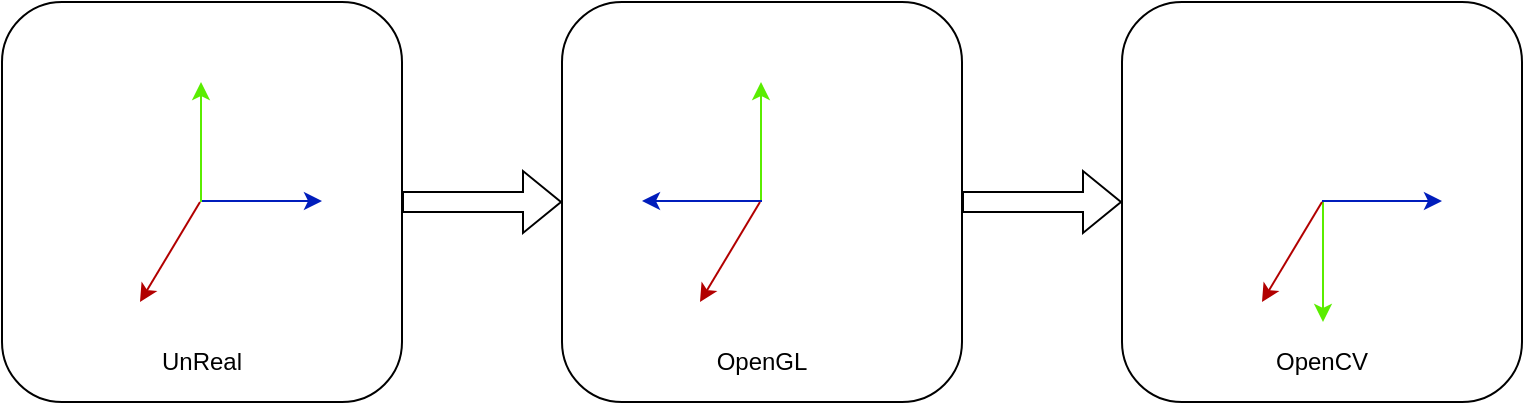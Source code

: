 <mxfile version="20.2.7" type="device"><diagram id="kgpKYQtTHZ0yAKxKKP6v" name="Page-1"><mxGraphModel dx="976" dy="619" grid="1" gridSize="10" guides="1" tooltips="1" connect="1" arrows="1" fold="1" page="1" pageScale="1" pageWidth="850" pageHeight="1100" math="0" shadow="0"><root><mxCell id="0"/><mxCell id="1" parent="0"/><mxCell id="9ZMnWGJaYt1q1GNP4IAx-1" value="" style="rounded=1;whiteSpace=wrap;html=1;" vertex="1" parent="1"><mxGeometry x="40" y="200" width="200" height="200" as="geometry"/></mxCell><mxCell id="9ZMnWGJaYt1q1GNP4IAx-4" value="" style="endArrow=classic;html=1;rounded=0;fillColor=#0050ef;strokeColor=#5AED00;" edge="1" parent="1"><mxGeometry width="50" height="50" relative="1" as="geometry"><mxPoint x="139.5" y="300" as="sourcePoint"/><mxPoint x="139.5" y="240" as="targetPoint"/></mxGeometry></mxCell><mxCell id="9ZMnWGJaYt1q1GNP4IAx-6" value="" style="endArrow=classic;html=1;rounded=0;fillColor=#0050ef;strokeColor=#001DBC;" edge="1" parent="1"><mxGeometry width="50" height="50" relative="1" as="geometry"><mxPoint x="140" y="299.5" as="sourcePoint"/><mxPoint x="200" y="299.5" as="targetPoint"/></mxGeometry></mxCell><mxCell id="9ZMnWGJaYt1q1GNP4IAx-8" value="" style="endArrow=classic;html=1;rounded=0;fillColor=#e51400;strokeColor=#B20000;" edge="1" parent="1"><mxGeometry width="50" height="50" relative="1" as="geometry"><mxPoint x="139" y="300" as="sourcePoint"/><mxPoint x="109" y="350" as="targetPoint"/></mxGeometry></mxCell><mxCell id="9ZMnWGJaYt1q1GNP4IAx-10" value="" style="rounded=1;whiteSpace=wrap;html=1;" vertex="1" parent="1"><mxGeometry x="320" y="200" width="200" height="200" as="geometry"/></mxCell><mxCell id="9ZMnWGJaYt1q1GNP4IAx-11" value="" style="endArrow=classic;html=1;rounded=0;fillColor=#0050ef;strokeColor=#5AED00;" edge="1" parent="1"><mxGeometry width="50" height="50" relative="1" as="geometry"><mxPoint x="419.5" y="300" as="sourcePoint"/><mxPoint x="419.5" y="240" as="targetPoint"/></mxGeometry></mxCell><mxCell id="9ZMnWGJaYt1q1GNP4IAx-12" value="" style="endArrow=classic;html=1;rounded=0;fillColor=#0050ef;strokeColor=#001DBC;" edge="1" parent="1"><mxGeometry width="50" height="50" relative="1" as="geometry"><mxPoint x="420" y="299.5" as="sourcePoint"/><mxPoint x="360" y="299.5" as="targetPoint"/></mxGeometry></mxCell><mxCell id="9ZMnWGJaYt1q1GNP4IAx-13" value="" style="endArrow=classic;html=1;rounded=0;fillColor=#e51400;strokeColor=#B20000;" edge="1" parent="1"><mxGeometry width="50" height="50" relative="1" as="geometry"><mxPoint x="419" y="300" as="sourcePoint"/><mxPoint x="389" y="350" as="targetPoint"/></mxGeometry></mxCell><mxCell id="9ZMnWGJaYt1q1GNP4IAx-14" value="" style="rounded=1;whiteSpace=wrap;html=1;" vertex="1" parent="1"><mxGeometry x="600" y="200" width="200" height="200" as="geometry"/></mxCell><mxCell id="9ZMnWGJaYt1q1GNP4IAx-15" value="" style="endArrow=classic;html=1;rounded=0;fillColor=#0050ef;strokeColor=#5AED00;" edge="1" parent="1"><mxGeometry width="50" height="50" relative="1" as="geometry"><mxPoint x="700.5" y="300" as="sourcePoint"/><mxPoint x="700.5" y="360" as="targetPoint"/></mxGeometry></mxCell><mxCell id="9ZMnWGJaYt1q1GNP4IAx-16" value="" style="endArrow=classic;html=1;rounded=0;fillColor=#0050ef;strokeColor=#001DBC;" edge="1" parent="1"><mxGeometry width="50" height="50" relative="1" as="geometry"><mxPoint x="700" y="299.5" as="sourcePoint"/><mxPoint x="760" y="299.5" as="targetPoint"/></mxGeometry></mxCell><mxCell id="9ZMnWGJaYt1q1GNP4IAx-17" value="" style="endArrow=classic;html=1;rounded=0;fillColor=#e51400;strokeColor=#B20000;" edge="1" parent="1"><mxGeometry width="50" height="50" relative="1" as="geometry"><mxPoint x="700" y="300" as="sourcePoint"/><mxPoint x="670" y="350" as="targetPoint"/></mxGeometry></mxCell><mxCell id="9ZMnWGJaYt1q1GNP4IAx-18" value="" style="shape=flexArrow;endArrow=classic;html=1;rounded=0;entryX=0;entryY=0.5;entryDx=0;entryDy=0;" edge="1" parent="1" target="9ZMnWGJaYt1q1GNP4IAx-10"><mxGeometry width="50" height="50" relative="1" as="geometry"><mxPoint x="240" y="300" as="sourcePoint"/><mxPoint x="290" y="250" as="targetPoint"/></mxGeometry></mxCell><mxCell id="9ZMnWGJaYt1q1GNP4IAx-19" value="" style="shape=flexArrow;endArrow=classic;html=1;rounded=0;entryX=0;entryY=0.5;entryDx=0;entryDy=0;" edge="1" parent="1" target="9ZMnWGJaYt1q1GNP4IAx-14"><mxGeometry width="50" height="50" relative="1" as="geometry"><mxPoint x="520" y="300" as="sourcePoint"/><mxPoint x="570" y="250" as="targetPoint"/></mxGeometry></mxCell><mxCell id="9ZMnWGJaYt1q1GNP4IAx-31" value="OpenGL" style="shape=partialRectangle;html=1;whiteSpace=wrap;connectable=0;overflow=hidden;fillColor=none;top=0;left=0;bottom=0;right=0;pointerEvents=1;" vertex="1" parent="1"><mxGeometry x="380" y="360" width="80" height="40" as="geometry"><mxRectangle width="80" height="40" as="alternateBounds"/></mxGeometry></mxCell><mxCell id="9ZMnWGJaYt1q1GNP4IAx-32" value="UnReal" style="shape=partialRectangle;html=1;whiteSpace=wrap;connectable=0;overflow=hidden;fillColor=none;top=0;left=0;bottom=0;right=0;pointerEvents=1;" vertex="1" parent="1"><mxGeometry x="100" y="360" width="80" height="40" as="geometry"><mxRectangle width="80" height="40" as="alternateBounds"/></mxGeometry></mxCell><mxCell id="9ZMnWGJaYt1q1GNP4IAx-36" value="OpenCV" style="shape=partialRectangle;html=1;whiteSpace=wrap;connectable=0;overflow=hidden;fillColor=none;top=0;left=0;bottom=0;right=0;pointerEvents=1;" vertex="1" parent="1"><mxGeometry x="660" y="360" width="80" height="40" as="geometry"><mxRectangle width="80" height="40" as="alternateBounds"/></mxGeometry></mxCell></root></mxGraphModel></diagram></mxfile>